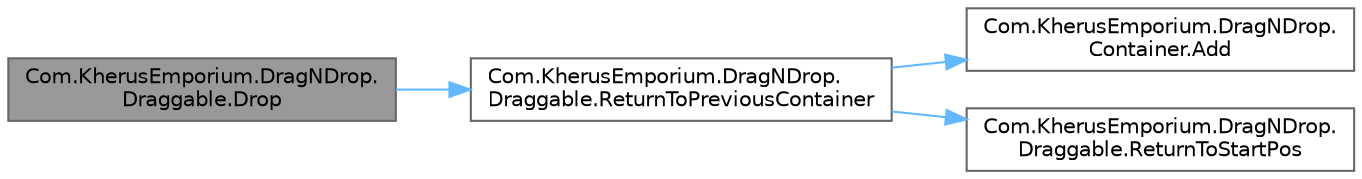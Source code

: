 digraph "Com.KherusEmporium.DragNDrop.Draggable.Drop"
{
 // LATEX_PDF_SIZE
  bgcolor="transparent";
  edge [fontname=Helvetica,fontsize=10,labelfontname=Helvetica,labelfontsize=10];
  node [fontname=Helvetica,fontsize=10,shape=box,height=0.2,width=0.4];
  rankdir="LR";
  Node1 [id="Node000001",label="Com.KherusEmporium.DragNDrop.\lDraggable.Drop",height=0.2,width=0.4,color="gray40", fillcolor="grey60", style="filled", fontcolor="black",tooltip="Handles the resetting of object properties once dropped."];
  Node1 -> Node2 [id="edge1_Node000001_Node000002",color="steelblue1",style="solid",tooltip=" "];
  Node2 [id="Node000002",label="Com.KherusEmporium.DragNDrop.\lDraggable.ReturnToPreviousContainer",height=0.2,width=0.4,color="grey40", fillcolor="white", style="filled",URL="$class_com_1_1_kherus_emporium_1_1_drag_n_drop_1_1_draggable.html#a4727c652b87fd8ed0f268ea7a9385c21",tooltip="Sends object back to the container it was previously in."];
  Node2 -> Node3 [id="edge2_Node000002_Node000003",color="steelblue1",style="solid",tooltip=" "];
  Node3 [id="Node000003",label="Com.KherusEmporium.DragNDrop.\lContainer.Add",height=0.2,width=0.4,color="grey40", fillcolor="white", style="filled",URL="$class_com_1_1_kherus_emporium_1_1_drag_n_drop_1_1_container.html#a5102b4922538b5467dc092e431c5b821",tooltip="Adds a Draggable to a container."];
  Node2 -> Node4 [id="edge3_Node000002_Node000004",color="steelblue1",style="solid",tooltip=" "];
  Node4 [id="Node000004",label="Com.KherusEmporium.DragNDrop.\lDraggable.ReturnToStartPos",height=0.2,width=0.4,color="grey40", fillcolor="white", style="filled",URL="$class_com_1_1_kherus_emporium_1_1_drag_n_drop_1_1_draggable.html#a81d80166a95a9394ca5088964737e40f",tooltip="Sends object back to it's starting position (not in a container)"];
}
